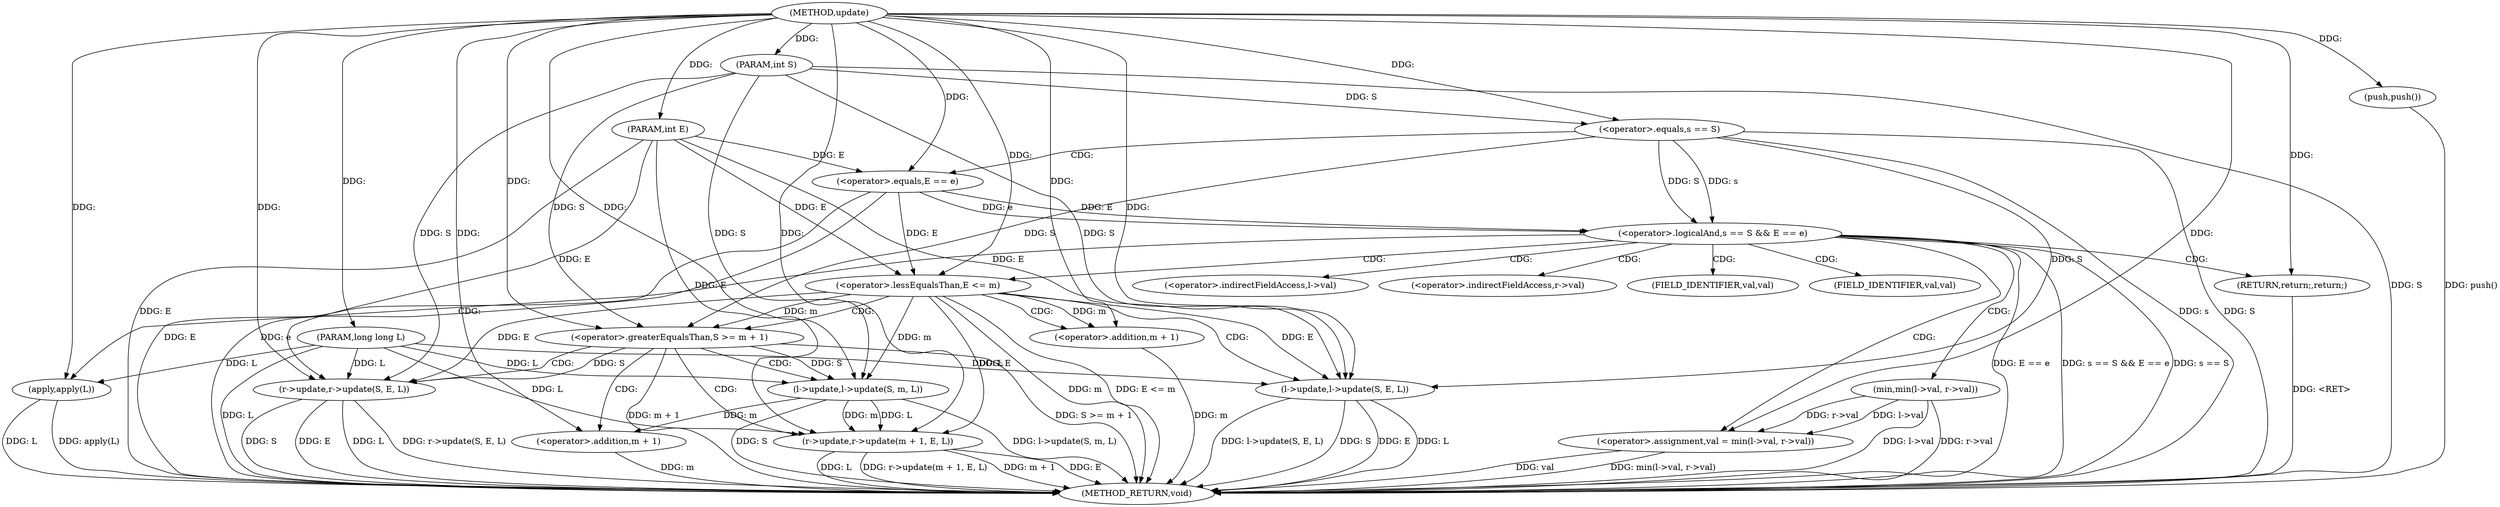 digraph "update" {  
"1000168" [label = "(METHOD,update)" ]
"1000227" [label = "(METHOD_RETURN,void)" ]
"1000169" [label = "(PARAM,int S)" ]
"1000170" [label = "(PARAM,int E)" ]
"1000171" [label = "(PARAM,long long L)" ]
"1000173" [label = "(push,push())" ]
"1000218" [label = "(<operator>.assignment,val = min(l->val, r->val))" ]
"1000175" [label = "(<operator>.logicalAnd,s == S && E == e)" ]
"1000183" [label = "(apply,apply(L))" ]
"1000185" [label = "(RETURN,return;,return;)" ]
"1000220" [label = "(min,min(l->val, r->val))" ]
"1000176" [label = "(<operator>.equals,s == S)" ]
"1000179" [label = "(<operator>.equals,E == e)" ]
"1000188" [label = "(<operator>.lessEqualsThan,E <= m)" ]
"1000191" [label = "(l->update,l->update(S, E, L))" ]
"1000197" [label = "(<operator>.greaterEqualsThan,S >= m + 1)" ]
"1000202" [label = "(r->update,r->update(S, E, L))" ]
"1000199" [label = "(<operator>.addition,m + 1)" ]
"1000208" [label = "(l->update,l->update(S, m, L))" ]
"1000212" [label = "(r->update,r->update(m + 1, E, L))" ]
"1000213" [label = "(<operator>.addition,m + 1)" ]
"1000221" [label = "(<operator>.indirectFieldAccess,l->val)" ]
"1000224" [label = "(<operator>.indirectFieldAccess,r->val)" ]
"1000223" [label = "(FIELD_IDENTIFIER,val,val)" ]
"1000226" [label = "(FIELD_IDENTIFIER,val,val)" ]
  "1000169" -> "1000227"  [ label = "DDG: S"] 
  "1000170" -> "1000227"  [ label = "DDG: E"] 
  "1000171" -> "1000227"  [ label = "DDG: L"] 
  "1000173" -> "1000227"  [ label = "DDG: push()"] 
  "1000176" -> "1000227"  [ label = "DDG: S"] 
  "1000175" -> "1000227"  [ label = "DDG: s == S"] 
  "1000179" -> "1000227"  [ label = "DDG: E"] 
  "1000175" -> "1000227"  [ label = "DDG: E == e"] 
  "1000175" -> "1000227"  [ label = "DDG: s == S && E == e"] 
  "1000188" -> "1000227"  [ label = "DDG: m"] 
  "1000188" -> "1000227"  [ label = "DDG: E <= m"] 
  "1000199" -> "1000227"  [ label = "DDG: m"] 
  "1000197" -> "1000227"  [ label = "DDG: m + 1"] 
  "1000197" -> "1000227"  [ label = "DDG: S >= m + 1"] 
  "1000208" -> "1000227"  [ label = "DDG: S"] 
  "1000208" -> "1000227"  [ label = "DDG: l->update(S, m, L)"] 
  "1000213" -> "1000227"  [ label = "DDG: m"] 
  "1000212" -> "1000227"  [ label = "DDG: m + 1"] 
  "1000212" -> "1000227"  [ label = "DDG: E"] 
  "1000212" -> "1000227"  [ label = "DDG: L"] 
  "1000212" -> "1000227"  [ label = "DDG: r->update(m + 1, E, L)"] 
  "1000202" -> "1000227"  [ label = "DDG: S"] 
  "1000202" -> "1000227"  [ label = "DDG: E"] 
  "1000202" -> "1000227"  [ label = "DDG: L"] 
  "1000202" -> "1000227"  [ label = "DDG: r->update(S, E, L)"] 
  "1000191" -> "1000227"  [ label = "DDG: S"] 
  "1000191" -> "1000227"  [ label = "DDG: E"] 
  "1000191" -> "1000227"  [ label = "DDG: L"] 
  "1000191" -> "1000227"  [ label = "DDG: l->update(S, E, L)"] 
  "1000220" -> "1000227"  [ label = "DDG: l->val"] 
  "1000220" -> "1000227"  [ label = "DDG: r->val"] 
  "1000218" -> "1000227"  [ label = "DDG: min(l->val, r->val)"] 
  "1000183" -> "1000227"  [ label = "DDG: L"] 
  "1000183" -> "1000227"  [ label = "DDG: apply(L)"] 
  "1000185" -> "1000227"  [ label = "DDG: <RET>"] 
  "1000218" -> "1000227"  [ label = "DDG: val"] 
  "1000179" -> "1000227"  [ label = "DDG: e"] 
  "1000176" -> "1000227"  [ label = "DDG: s"] 
  "1000168" -> "1000169"  [ label = "DDG: "] 
  "1000168" -> "1000170"  [ label = "DDG: "] 
  "1000168" -> "1000171"  [ label = "DDG: "] 
  "1000168" -> "1000173"  [ label = "DDG: "] 
  "1000220" -> "1000218"  [ label = "DDG: r->val"] 
  "1000220" -> "1000218"  [ label = "DDG: l->val"] 
  "1000168" -> "1000218"  [ label = "DDG: "] 
  "1000176" -> "1000175"  [ label = "DDG: S"] 
  "1000176" -> "1000175"  [ label = "DDG: s"] 
  "1000179" -> "1000175"  [ label = "DDG: E"] 
  "1000179" -> "1000175"  [ label = "DDG: e"] 
  "1000168" -> "1000185"  [ label = "DDG: "] 
  "1000168" -> "1000176"  [ label = "DDG: "] 
  "1000169" -> "1000176"  [ label = "DDG: S"] 
  "1000170" -> "1000179"  [ label = "DDG: E"] 
  "1000168" -> "1000179"  [ label = "DDG: "] 
  "1000171" -> "1000183"  [ label = "DDG: L"] 
  "1000168" -> "1000183"  [ label = "DDG: "] 
  "1000179" -> "1000188"  [ label = "DDG: E"] 
  "1000170" -> "1000188"  [ label = "DDG: E"] 
  "1000168" -> "1000188"  [ label = "DDG: "] 
  "1000176" -> "1000191"  [ label = "DDG: S"] 
  "1000169" -> "1000191"  [ label = "DDG: S"] 
  "1000168" -> "1000191"  [ label = "DDG: "] 
  "1000188" -> "1000191"  [ label = "DDG: E"] 
  "1000170" -> "1000191"  [ label = "DDG: E"] 
  "1000171" -> "1000191"  [ label = "DDG: L"] 
  "1000176" -> "1000197"  [ label = "DDG: S"] 
  "1000169" -> "1000197"  [ label = "DDG: S"] 
  "1000168" -> "1000197"  [ label = "DDG: "] 
  "1000188" -> "1000197"  [ label = "DDG: m"] 
  "1000197" -> "1000202"  [ label = "DDG: S"] 
  "1000169" -> "1000202"  [ label = "DDG: S"] 
  "1000168" -> "1000202"  [ label = "DDG: "] 
  "1000188" -> "1000202"  [ label = "DDG: E"] 
  "1000170" -> "1000202"  [ label = "DDG: E"] 
  "1000171" -> "1000202"  [ label = "DDG: L"] 
  "1000188" -> "1000199"  [ label = "DDG: m"] 
  "1000168" -> "1000199"  [ label = "DDG: "] 
  "1000197" -> "1000208"  [ label = "DDG: S"] 
  "1000169" -> "1000208"  [ label = "DDG: S"] 
  "1000168" -> "1000208"  [ label = "DDG: "] 
  "1000188" -> "1000208"  [ label = "DDG: m"] 
  "1000171" -> "1000208"  [ label = "DDG: L"] 
  "1000168" -> "1000212"  [ label = "DDG: "] 
  "1000208" -> "1000212"  [ label = "DDG: m"] 
  "1000188" -> "1000212"  [ label = "DDG: E"] 
  "1000170" -> "1000212"  [ label = "DDG: E"] 
  "1000208" -> "1000212"  [ label = "DDG: L"] 
  "1000171" -> "1000212"  [ label = "DDG: L"] 
  "1000208" -> "1000213"  [ label = "DDG: m"] 
  "1000168" -> "1000213"  [ label = "DDG: "] 
  "1000175" -> "1000188"  [ label = "CDG: "] 
  "1000175" -> "1000220"  [ label = "CDG: "] 
  "1000175" -> "1000221"  [ label = "CDG: "] 
  "1000175" -> "1000218"  [ label = "CDG: "] 
  "1000175" -> "1000224"  [ label = "CDG: "] 
  "1000175" -> "1000223"  [ label = "CDG: "] 
  "1000175" -> "1000226"  [ label = "CDG: "] 
  "1000175" -> "1000183"  [ label = "CDG: "] 
  "1000175" -> "1000185"  [ label = "CDG: "] 
  "1000176" -> "1000179"  [ label = "CDG: "] 
  "1000188" -> "1000191"  [ label = "CDG: "] 
  "1000188" -> "1000199"  [ label = "CDG: "] 
  "1000188" -> "1000197"  [ label = "CDG: "] 
  "1000197" -> "1000202"  [ label = "CDG: "] 
  "1000197" -> "1000208"  [ label = "CDG: "] 
  "1000197" -> "1000213"  [ label = "CDG: "] 
  "1000197" -> "1000212"  [ label = "CDG: "] 
}
